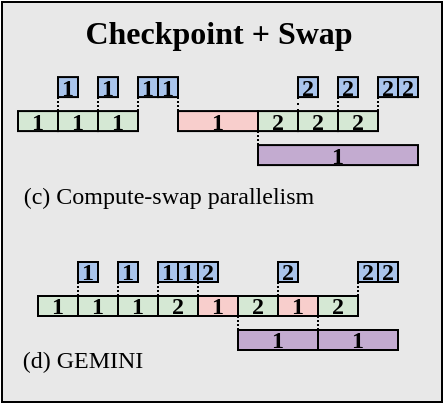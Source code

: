 <mxfile version="24.7.1" type="github">
  <diagram name="第 1 页" id="UnstmiMbrNEoiblq1fEl">
    <mxGraphModel dx="711" dy="402" grid="1" gridSize="10" guides="1" tooltips="1" connect="1" arrows="1" fold="1" page="1" pageScale="1" pageWidth="827" pageHeight="1169" math="0" shadow="0">
      <root>
        <mxCell id="0" />
        <mxCell id="1" parent="0" />
        <mxCell id="JFIGhTLF7mG5GUHjb6KY-1" value="" style="rounded=0;whiteSpace=wrap;html=1;fontFamily=Times New Roman;fillColor=#E8E8E8;fontSize=12;fontStyle=1;labelPosition=center;verticalLabelPosition=middle;align=center;verticalAlign=middle;spacing=0;" vertex="1" parent="1">
          <mxGeometry x="260" y="100" width="220" height="200" as="geometry" />
        </mxCell>
        <mxCell id="JFIGhTLF7mG5GUHjb6KY-2" value="(c) Compute-swap parallelism" style="text;html=1;align=center;verticalAlign=middle;whiteSpace=wrap;rounded=0;fontFamily=Times New Roman;" vertex="1" parent="1">
          <mxGeometry x="266" y="181.54" width="155" height="30" as="geometry" />
        </mxCell>
        <mxCell id="JFIGhTLF7mG5GUHjb6KY-3" value="(d) GEMINI" style="text;html=1;align=center;verticalAlign=middle;whiteSpace=wrap;rounded=0;fontFamily=Times New Roman;" vertex="1" parent="1">
          <mxGeometry x="268" y="264" width="64.5" height="30" as="geometry" />
        </mxCell>
        <mxCell id="JFIGhTLF7mG5GUHjb6KY-4" value="1" style="whiteSpace=wrap;fillColor=#F8CECC;fontSize=12;fontFamily=Times New Roman;fontStyle=1;spacing=0;" vertex="1" parent="1">
          <mxGeometry x="358" y="247" width="20" height="10" as="geometry" />
        </mxCell>
        <mxCell id="JFIGhTLF7mG5GUHjb6KY-5" value="1" style="whiteSpace=wrap;fillColor=#D5E8D4;fontSize=12;fontFamily=Times New Roman;fontStyle=1;spacing=0;" vertex="1" parent="1">
          <mxGeometry x="278" y="247" width="20" height="10" as="geometry" />
        </mxCell>
        <mxCell id="JFIGhTLF7mG5GUHjb6KY-6" value="1" style="whiteSpace=wrap;fillColor=#D5E8D4;fontSize=12;fontFamily=Times New Roman;fontStyle=1;spacing=0;" vertex="1" parent="1">
          <mxGeometry x="298" y="247" width="20" height="10" as="geometry" />
        </mxCell>
        <mxCell id="JFIGhTLF7mG5GUHjb6KY-7" value="" style="edgeStyle=orthogonalEdgeStyle;rounded=0;orthogonalLoop=1;jettySize=auto;exitX=0;exitY=1;exitDx=0;exitDy=0;entryX=0;entryY=0;entryDx=0;entryDy=0;endArrow=none;endFill=0;dashed=1;dashPattern=1 1;fontStyle=1;fontSize=12;labelBackgroundColor=none;spacing=0;spacingTop=0;spacingBottom=0;" edge="1" parent="1" source="JFIGhTLF7mG5GUHjb6KY-8" target="JFIGhTLF7mG5GUHjb6KY-16">
          <mxGeometry relative="1" as="geometry" />
        </mxCell>
        <mxCell id="JFIGhTLF7mG5GUHjb6KY-8" value="1" style="whiteSpace=wrap;fillColor=#A9C4EB;fontSize=12;fontFamily=Times New Roman;fontStyle=1;labelBackgroundColor=none;spacing=0;spacingTop=0;spacingBottom=0;" vertex="1" parent="1">
          <mxGeometry x="288" y="137.54" width="10" height="10" as="geometry" />
        </mxCell>
        <mxCell id="JFIGhTLF7mG5GUHjb6KY-9" value="" style="edgeStyle=orthogonalEdgeStyle;rounded=0;orthogonalLoop=1;jettySize=auto;exitX=0;exitY=1;exitDx=0;exitDy=0;entryX=0;entryY=0;entryDx=0;entryDy=0;endArrow=none;endFill=0;dashed=1;dashPattern=1 1;fontStyle=1;fontSize=12;labelBackgroundColor=none;spacing=0;spacingTop=0;spacingBottom=0;" edge="1" parent="1" source="JFIGhTLF7mG5GUHjb6KY-10" target="JFIGhTLF7mG5GUHjb6KY-17">
          <mxGeometry relative="1" as="geometry" />
        </mxCell>
        <mxCell id="JFIGhTLF7mG5GUHjb6KY-10" value="1" style="whiteSpace=wrap;fillColor=#A9C4EB;fontSize=12;fontFamily=Times New Roman;fontStyle=1;labelBackgroundColor=none;spacing=0;spacingTop=0;spacingBottom=0;" vertex="1" parent="1">
          <mxGeometry x="308" y="137.54" width="10" height="10" as="geometry" />
        </mxCell>
        <mxCell id="JFIGhTLF7mG5GUHjb6KY-11" value="" style="edgeStyle=orthogonalEdgeStyle;rounded=0;orthogonalLoop=1;jettySize=auto;exitX=0;exitY=1;exitDx=0;exitDy=0;entryX=1;entryY=0;entryDx=0;entryDy=0;endArrow=none;endFill=0;dashed=1;dashPattern=1 1;fontStyle=1;fontSize=12;labelBackgroundColor=none;spacing=0;spacingTop=0;spacingBottom=0;" edge="1" parent="1" source="JFIGhTLF7mG5GUHjb6KY-12" target="JFIGhTLF7mG5GUHjb6KY-17">
          <mxGeometry relative="1" as="geometry" />
        </mxCell>
        <mxCell id="JFIGhTLF7mG5GUHjb6KY-12" value="1" style="whiteSpace=wrap;fillColor=#A9C4EB;fontSize=12;fontFamily=Times New Roman;fontStyle=1;labelBackgroundColor=none;spacing=0;spacingTop=0;spacingBottom=0;" vertex="1" parent="1">
          <mxGeometry x="328" y="137.54" width="10" height="10" as="geometry" />
        </mxCell>
        <mxCell id="JFIGhTLF7mG5GUHjb6KY-13" value="" style="edgeStyle=orthogonalEdgeStyle;rounded=0;orthogonalLoop=1;jettySize=auto;exitX=1;exitY=1;exitDx=0;exitDy=0;entryX=0;entryY=0;entryDx=0;entryDy=0;endArrow=none;endFill=0;dashed=1;dashPattern=1 1;fontStyle=1;fontSize=12;labelBackgroundColor=none;spacing=0;spacingTop=0;spacingBottom=0;" edge="1" parent="1" source="JFIGhTLF7mG5GUHjb6KY-14" target="JFIGhTLF7mG5GUHjb6KY-27">
          <mxGeometry relative="1" as="geometry" />
        </mxCell>
        <mxCell id="JFIGhTLF7mG5GUHjb6KY-14" value="1" style="whiteSpace=wrap;fillColor=#A9C4EB;fontSize=12;fontFamily=Times New Roman;fontStyle=1;labelBackgroundColor=none;spacing=0;spacingTop=0;spacingBottom=0;" vertex="1" parent="1">
          <mxGeometry x="338" y="137.54" width="10" height="10" as="geometry" />
        </mxCell>
        <mxCell id="JFIGhTLF7mG5GUHjb6KY-15" value="1" style="whiteSpace=wrap;fillColor=#D5E8D4;fontSize=12;fontFamily=Times New Roman;fontStyle=1;labelBackgroundColor=none;spacing=0;spacingTop=0;spacingBottom=0;" vertex="1" parent="1">
          <mxGeometry x="268" y="154.54" width="20" height="10" as="geometry" />
        </mxCell>
        <mxCell id="JFIGhTLF7mG5GUHjb6KY-16" value="1" style="whiteSpace=wrap;fillColor=#D5E8D4;fontSize=12;fontFamily=Times New Roman;fontStyle=1;labelBackgroundColor=none;spacing=0;spacingTop=0;spacingBottom=0;" vertex="1" parent="1">
          <mxGeometry x="288" y="154.54" width="20" height="10" as="geometry" />
        </mxCell>
        <mxCell id="JFIGhTLF7mG5GUHjb6KY-17" value="1" style="whiteSpace=wrap;fillColor=#D5E8D4;fontSize=12;fontFamily=Times New Roman;fontStyle=1;labelBackgroundColor=none;spacing=0;spacingTop=0;spacingBottom=0;" vertex="1" parent="1">
          <mxGeometry x="308" y="154.54" width="20" height="10" as="geometry" />
        </mxCell>
        <mxCell id="JFIGhTLF7mG5GUHjb6KY-18" value="1" style="whiteSpace=wrap;fillColor=#D5E8D4;fontSize=12;fontFamily=Times New Roman;fontStyle=1;spacing=0;" vertex="1" parent="1">
          <mxGeometry x="318" y="247" width="20" height="10" as="geometry" />
        </mxCell>
        <mxCell id="JFIGhTLF7mG5GUHjb6KY-19" value="1" style="whiteSpace=wrap;fillColor=#F8CECC;fontSize=12;fontFamily=Times New Roman;fontStyle=1;spacing=0;" vertex="1" parent="1">
          <mxGeometry x="398" y="247" width="20" height="10" as="geometry" />
        </mxCell>
        <mxCell id="JFIGhTLF7mG5GUHjb6KY-20" value="" style="edgeStyle=orthogonalEdgeStyle;rounded=0;orthogonalLoop=1;jettySize=auto;exitX=0;exitY=1;exitDx=0;exitDy=0;entryX=0;entryY=0;entryDx=0;entryDy=0;endArrow=none;endFill=0;dashed=1;dashPattern=1 1;fontStyle=1;fontFamily=Times New Roman;fontSize=12;spacing=0;" edge="1" parent="1" source="JFIGhTLF7mG5GUHjb6KY-21" target="JFIGhTLF7mG5GUHjb6KY-6">
          <mxGeometry relative="1" as="geometry" />
        </mxCell>
        <mxCell id="JFIGhTLF7mG5GUHjb6KY-21" value="1" style="whiteSpace=wrap;fillColor=#A9C4EB;fontSize=12;fontFamily=Times New Roman;fontStyle=1;spacing=0;" vertex="1" parent="1">
          <mxGeometry x="298" y="230" width="10" height="10" as="geometry" />
        </mxCell>
        <mxCell id="JFIGhTLF7mG5GUHjb6KY-22" value="" style="edgeStyle=orthogonalEdgeStyle;rounded=0;orthogonalLoop=1;jettySize=auto;exitX=0;exitY=1;exitDx=0;exitDy=0;entryX=0;entryY=0;entryDx=0;entryDy=0;endArrow=none;endFill=0;dashed=1;dashPattern=1 1;fontStyle=1;fontFamily=Times New Roman;fontSize=12;spacing=0;" edge="1" parent="1" source="JFIGhTLF7mG5GUHjb6KY-23" target="JFIGhTLF7mG5GUHjb6KY-18">
          <mxGeometry relative="1" as="geometry" />
        </mxCell>
        <mxCell id="JFIGhTLF7mG5GUHjb6KY-23" value="1" style="whiteSpace=wrap;fillColor=#A9C4EB;fontSize=12;fontFamily=Times New Roman;fontStyle=1;spacing=0;" vertex="1" parent="1">
          <mxGeometry x="318" y="230" width="10" height="10" as="geometry" />
        </mxCell>
        <mxCell id="JFIGhTLF7mG5GUHjb6KY-24" value="" style="edgeStyle=orthogonalEdgeStyle;rounded=0;orthogonalLoop=1;jettySize=auto;exitX=0;exitY=1;exitDx=0;exitDy=0;entryX=0;entryY=0;entryDx=0;entryDy=0;endArrow=none;endFill=0;dashed=1;dashPattern=1 1;fontStyle=1;fontFamily=Times New Roman;fontSize=12;spacing=0;" edge="1" parent="1" source="JFIGhTLF7mG5GUHjb6KY-25" target="JFIGhTLF7mG5GUHjb6KY-42">
          <mxGeometry relative="1" as="geometry" />
        </mxCell>
        <mxCell id="JFIGhTLF7mG5GUHjb6KY-25" value="1" style="whiteSpace=wrap;fillColor=#A9C4EB;fontSize=12;fontFamily=Times New Roman;fontStyle=1;spacing=0;" vertex="1" parent="1">
          <mxGeometry x="338" y="230" width="10" height="10" as="geometry" />
        </mxCell>
        <mxCell id="JFIGhTLF7mG5GUHjb6KY-26" value="1" style="whiteSpace=wrap;fillColor=#A9C4EB;fontSize=12;fontFamily=Times New Roman;fontStyle=1;spacing=0;" vertex="1" parent="1">
          <mxGeometry x="348" y="230" width="10" height="10" as="geometry" />
        </mxCell>
        <mxCell id="JFIGhTLF7mG5GUHjb6KY-27" value="1" style="whiteSpace=wrap;fillColor=#F8CECC;fontSize=12;fontFamily=Times New Roman;fontStyle=1;labelBackgroundColor=none;spacing=0;spacingTop=0;spacingBottom=0;" vertex="1" parent="1">
          <mxGeometry x="348" y="154.54" width="40" height="10" as="geometry" />
        </mxCell>
        <mxCell id="JFIGhTLF7mG5GUHjb6KY-28" value="1" style="whiteSpace=wrap;fillColor=#C3ABD0;fontSize=12;fontFamily=Times New Roman;fontStyle=1;spacing=0;" vertex="1" parent="1">
          <mxGeometry x="378" y="264" width="40" height="10" as="geometry" />
        </mxCell>
        <mxCell id="JFIGhTLF7mG5GUHjb6KY-29" value="1" style="whiteSpace=wrap;fillColor=#C3ABD0;fontSize=12;fontFamily=Times New Roman;fontStyle=1;labelBackgroundColor=none;spacing=0;spacingTop=0;spacingBottom=0;" vertex="1" parent="1">
          <mxGeometry x="388" y="171.54" width="80" height="10" as="geometry" />
        </mxCell>
        <mxCell id="JFIGhTLF7mG5GUHjb6KY-30" value="1" style="whiteSpace=wrap;fillColor=#C3ABD0;fontSize=12;fontFamily=Times New Roman;fontStyle=1;spacing=0;" vertex="1" parent="1">
          <mxGeometry x="418" y="264" width="40" height="10" as="geometry" />
        </mxCell>
        <mxCell id="JFIGhTLF7mG5GUHjb6KY-31" value="" style="edgeStyle=orthogonalEdgeStyle;rounded=0;orthogonalLoop=1;jettySize=auto;exitX=0;exitY=1;exitDx=0;exitDy=0;entryX=0;entryY=0;entryDx=0;entryDy=0;endArrow=none;endFill=0;dashed=1;dashPattern=1 2;fontStyle=1;fontSize=12;labelBackgroundColor=none;spacing=0;spacingTop=0;spacingBottom=0;" edge="1" parent="1" source="JFIGhTLF7mG5GUHjb6KY-32" target="JFIGhTLF7mG5GUHjb6KY-40">
          <mxGeometry relative="1" as="geometry" />
        </mxCell>
        <mxCell id="JFIGhTLF7mG5GUHjb6KY-32" value="2" style="whiteSpace=wrap;fillColor=#A9C4EB;fontSize=12;fontFamily=Times New Roman;fontStyle=1;labelBackgroundColor=none;spacing=0;spacingTop=0;spacingBottom=0;" vertex="1" parent="1">
          <mxGeometry x="408" y="137.54" width="10" height="10" as="geometry" />
        </mxCell>
        <mxCell id="JFIGhTLF7mG5GUHjb6KY-33" value="" style="edgeStyle=orthogonalEdgeStyle;rounded=0;orthogonalLoop=1;jettySize=auto;exitX=0;exitY=1;exitDx=0;exitDy=0;entryX=0;entryY=0;entryDx=0;entryDy=0;endArrow=none;endFill=0;dashed=1;dashPattern=1 1;fontStyle=1;fontSize=12;labelBackgroundColor=none;spacing=0;spacingTop=0;spacingBottom=0;" edge="1" parent="1" source="JFIGhTLF7mG5GUHjb6KY-34" target="JFIGhTLF7mG5GUHjb6KY-41">
          <mxGeometry relative="1" as="geometry" />
        </mxCell>
        <mxCell id="JFIGhTLF7mG5GUHjb6KY-34" value="2" style="whiteSpace=wrap;fillColor=#A9C4EB;fontSize=12;fontFamily=Times New Roman;fontStyle=1;labelBackgroundColor=none;spacing=0;spacingTop=0;spacingBottom=0;" vertex="1" parent="1">
          <mxGeometry x="428" y="137.54" width="10" height="10" as="geometry" />
        </mxCell>
        <mxCell id="JFIGhTLF7mG5GUHjb6KY-35" value="" style="edgeStyle=orthogonalEdgeStyle;rounded=0;orthogonalLoop=1;jettySize=auto;exitX=0;exitY=1;exitDx=0;exitDy=0;entryX=1;entryY=0;entryDx=0;entryDy=0;endArrow=none;endFill=0;dashed=1;dashPattern=1 1;fontStyle=1;fontSize=12;labelBackgroundColor=none;spacing=0;spacingTop=0;spacingBottom=0;" edge="1" parent="1" source="JFIGhTLF7mG5GUHjb6KY-36" target="JFIGhTLF7mG5GUHjb6KY-41">
          <mxGeometry relative="1" as="geometry" />
        </mxCell>
        <mxCell id="JFIGhTLF7mG5GUHjb6KY-36" value="2" style="whiteSpace=wrap;fillColor=#A9C4EB;fontSize=12;fontFamily=Times New Roman;fontStyle=1;labelBackgroundColor=none;spacing=0;spacingTop=0;spacingBottom=0;" vertex="1" parent="1">
          <mxGeometry x="448" y="137.54" width="10" height="10" as="geometry" />
        </mxCell>
        <mxCell id="JFIGhTLF7mG5GUHjb6KY-37" value="2" style="whiteSpace=wrap;fillColor=#A9C4EB;fontSize=12;fontFamily=Times New Roman;fontStyle=1;labelBackgroundColor=none;spacing=0;spacingTop=0;spacingBottom=0;" vertex="1" parent="1">
          <mxGeometry x="458" y="137.54" width="10" height="10" as="geometry" />
        </mxCell>
        <mxCell id="JFIGhTLF7mG5GUHjb6KY-38" value="" style="edgeStyle=orthogonalEdgeStyle;rounded=0;orthogonalLoop=1;jettySize=auto;exitX=0;exitY=1;exitDx=0;exitDy=0;entryX=0;entryY=0;entryDx=0;entryDy=0;endArrow=none;endFill=0;dashed=1;dashPattern=1 1;fontStyle=1;fontSize=12;labelBackgroundColor=none;spacing=0;spacingTop=0;spacingBottom=0;" edge="1" parent="1" source="JFIGhTLF7mG5GUHjb6KY-39" target="JFIGhTLF7mG5GUHjb6KY-29">
          <mxGeometry relative="1" as="geometry" />
        </mxCell>
        <mxCell id="JFIGhTLF7mG5GUHjb6KY-39" value="2" style="whiteSpace=wrap;fillColor=#D5E8D4;fontSize=12;fontFamily=Times New Roman;fontStyle=1;labelBackgroundColor=none;spacing=0;spacingTop=0;spacingBottom=0;" vertex="1" parent="1">
          <mxGeometry x="388" y="154.54" width="20" height="10" as="geometry" />
        </mxCell>
        <mxCell id="JFIGhTLF7mG5GUHjb6KY-40" value="2" style="whiteSpace=wrap;fillColor=#D5E8D4;fontSize=12;fontFamily=Times New Roman;fontStyle=1;labelBackgroundColor=none;spacing=0;spacingTop=0;spacingBottom=0;" vertex="1" parent="1">
          <mxGeometry x="408" y="154.54" width="20" height="10" as="geometry" />
        </mxCell>
        <mxCell id="JFIGhTLF7mG5GUHjb6KY-41" value="2" style="whiteSpace=wrap;fillColor=#D5E8D4;fontSize=12;fontFamily=Times New Roman;fontStyle=1;labelBackgroundColor=none;spacing=0;spacingTop=0;spacingBottom=0;" vertex="1" parent="1">
          <mxGeometry x="428" y="154.54" width="20" height="10" as="geometry" />
        </mxCell>
        <mxCell id="JFIGhTLF7mG5GUHjb6KY-42" value="2" style="whiteSpace=wrap;fillColor=#D5E8D4;fontSize=12;fontFamily=Times New Roman;fontStyle=1;spacing=0;" vertex="1" parent="1">
          <mxGeometry x="338" y="247" width="20" height="10" as="geometry" />
        </mxCell>
        <mxCell id="JFIGhTLF7mG5GUHjb6KY-43" value="" style="edgeStyle=orthogonalEdgeStyle;rounded=0;orthogonalLoop=1;jettySize=auto;exitX=0;exitY=1;exitDx=0;exitDy=0;entryX=0;entryY=0;entryDx=0;entryDy=0;endArrow=none;endFill=0;dashed=1;dashPattern=1 1;fontStyle=1;fontFamily=Times New Roman;fontSize=12;spacing=0;" edge="1" parent="1" source="JFIGhTLF7mG5GUHjb6KY-44" target="JFIGhTLF7mG5GUHjb6KY-28">
          <mxGeometry relative="1" as="geometry" />
        </mxCell>
        <mxCell id="JFIGhTLF7mG5GUHjb6KY-44" value="2" style="whiteSpace=wrap;fillColor=#D5E8D4;fontSize=12;fontFamily=Times New Roman;fontStyle=1;spacing=0;" vertex="1" parent="1">
          <mxGeometry x="378" y="247" width="20" height="10" as="geometry" />
        </mxCell>
        <mxCell id="JFIGhTLF7mG5GUHjb6KY-45" value="" style="edgeStyle=orthogonalEdgeStyle;rounded=0;orthogonalLoop=1;jettySize=auto;exitX=0;exitY=1;exitDx=0;exitDy=0;entryX=0;entryY=0;entryDx=0;entryDy=0;endArrow=none;endFill=0;dashed=1;dashPattern=1 1;fontStyle=1;fontFamily=Times New Roman;fontSize=12;spacing=0;" edge="1" parent="1" source="JFIGhTLF7mG5GUHjb6KY-46" target="JFIGhTLF7mG5GUHjb6KY-30">
          <mxGeometry relative="1" as="geometry" />
        </mxCell>
        <mxCell id="JFIGhTLF7mG5GUHjb6KY-46" value="2" style="whiteSpace=wrap;fillColor=#D5E8D4;fontSize=12;fontFamily=Times New Roman;fontStyle=1;spacing=0;" vertex="1" parent="1">
          <mxGeometry x="418" y="247" width="20" height="10" as="geometry" />
        </mxCell>
        <mxCell id="JFIGhTLF7mG5GUHjb6KY-47" value="" style="edgeStyle=orthogonalEdgeStyle;rounded=0;orthogonalLoop=1;jettySize=auto;exitX=0;exitY=1;exitDx=0;exitDy=0;entryX=1;entryY=0;entryDx=0;entryDy=0;endArrow=none;endFill=0;dashed=1;dashPattern=1 1;fontStyle=1;fontFamily=Times New Roman;fontSize=12;spacing=0;" edge="1" parent="1" source="JFIGhTLF7mG5GUHjb6KY-48" target="JFIGhTLF7mG5GUHjb6KY-42">
          <mxGeometry relative="1" as="geometry" />
        </mxCell>
        <mxCell id="JFIGhTLF7mG5GUHjb6KY-48" value="2" style="whiteSpace=wrap;fillColor=#A9C4EB;fontSize=12;fontFamily=Times New Roman;fontStyle=1;spacing=0;" vertex="1" parent="1">
          <mxGeometry x="358" y="230" width="10" height="10" as="geometry" />
        </mxCell>
        <mxCell id="JFIGhTLF7mG5GUHjb6KY-49" value="" style="edgeStyle=orthogonalEdgeStyle;rounded=0;orthogonalLoop=1;jettySize=auto;exitX=0;exitY=1;exitDx=0;exitDy=0;entryX=0;entryY=0;entryDx=0;entryDy=0;endArrow=none;endFill=0;dashed=1;dashPattern=1 1;fontStyle=1;fontFamily=Times New Roman;fontSize=12;spacing=0;" edge="1" parent="1" source="JFIGhTLF7mG5GUHjb6KY-50" target="JFIGhTLF7mG5GUHjb6KY-19">
          <mxGeometry relative="1" as="geometry" />
        </mxCell>
        <mxCell id="JFIGhTLF7mG5GUHjb6KY-50" value="2" style="whiteSpace=wrap;fillColor=#A9C4EB;fontSize=12;fontFamily=Times New Roman;fontStyle=1;spacing=0;" vertex="1" parent="1">
          <mxGeometry x="398" y="230" width="10" height="10" as="geometry" />
        </mxCell>
        <mxCell id="JFIGhTLF7mG5GUHjb6KY-51" value="" style="edgeStyle=orthogonalEdgeStyle;rounded=0;orthogonalLoop=1;jettySize=auto;exitX=0;exitY=1;exitDx=0;exitDy=0;entryX=1;entryY=0;entryDx=0;entryDy=0;endArrow=none;endFill=0;dashed=1;dashPattern=1 1;fontStyle=1;fontFamily=Times New Roman;fontSize=12;spacing=0;" edge="1" parent="1" source="JFIGhTLF7mG5GUHjb6KY-52" target="JFIGhTLF7mG5GUHjb6KY-46">
          <mxGeometry relative="1" as="geometry" />
        </mxCell>
        <mxCell id="JFIGhTLF7mG5GUHjb6KY-52" value="2" style="whiteSpace=wrap;fillColor=#A9C4EB;fontSize=12;fontFamily=Times New Roman;fontStyle=1;spacing=0;" vertex="1" parent="1">
          <mxGeometry x="438" y="230" width="10" height="10" as="geometry" />
        </mxCell>
        <mxCell id="JFIGhTLF7mG5GUHjb6KY-53" value="2" style="whiteSpace=wrap;fillColor=#A9C4EB;fontSize=12;fontFamily=Times New Roman;fontStyle=1;spacing=0;" vertex="1" parent="1">
          <mxGeometry x="448" y="230" width="10" height="10" as="geometry" />
        </mxCell>
        <mxCell id="JFIGhTLF7mG5GUHjb6KY-54" value="&lt;font style=&quot;font-size: 16px;&quot;&gt;&lt;b&gt;Checkpoint + Swap&lt;/b&gt;&lt;/font&gt;" style="text;html=1;align=center;verticalAlign=middle;whiteSpace=wrap;rounded=0;fontFamily=Times New Roman;" vertex="1" parent="1">
          <mxGeometry x="291.63" y="100" width="152.75" height="30" as="geometry" />
        </mxCell>
      </root>
    </mxGraphModel>
  </diagram>
</mxfile>

